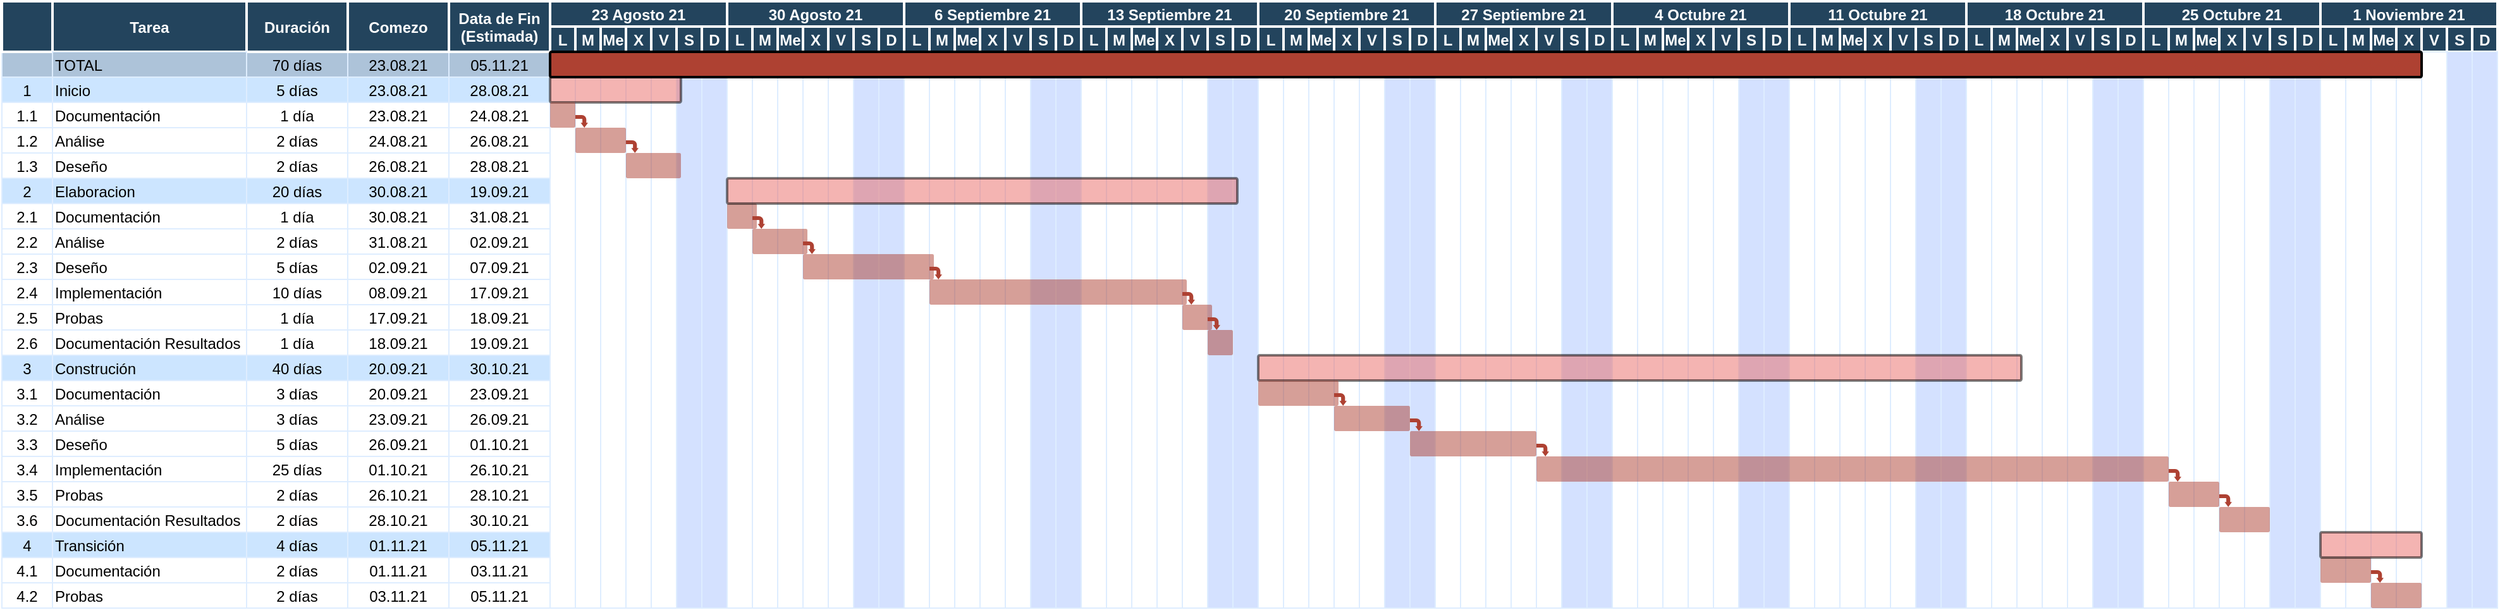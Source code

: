 <mxfile version="16.1.2" type="device"><diagram name="Page-1" id="8378b5f6-a2b2-b727-a746-972ab9d02e00"><mxGraphModel dx="425" dy="548" grid="1" gridSize="10" guides="1" tooltips="1" connect="0" arrows="1" fold="1" page="1" pageScale="1.5" pageWidth="1169" pageHeight="827" background="none" math="0" shadow="0"><root><mxCell id="0"/><mxCell id="1" parent="0"/><mxCell id="cvyB1sH7KgvgC9CZzvTv-471" value="L" style="fillColor=#23445D;strokeColor=#FFFFFF;strokeWidth=2;fontColor=#FFFFFF;fontStyle=1" vertex="1" parent="1"><mxGeometry x="1500.0" y="360.0" width="20" height="20" as="geometry"/></mxCell><mxCell id="cvyB1sH7KgvgC9CZzvTv-472" value="M" style="fillColor=#23445D;strokeColor=#FFFFFF;strokeWidth=2;fontColor=#FFFFFF;fontStyle=1" vertex="1" parent="1"><mxGeometry x="1520.0" y="360.0" width="20" height="20" as="geometry"/></mxCell><mxCell id="cvyB1sH7KgvgC9CZzvTv-473" value="Me" style="fillColor=#23445D;strokeColor=#FFFFFF;strokeWidth=2;fontColor=#FFFFFF;fontStyle=1" vertex="1" parent="1"><mxGeometry x="1540.0" y="360.0" width="20" height="20" as="geometry"/></mxCell><mxCell id="cvyB1sH7KgvgC9CZzvTv-474" value="X" style="fillColor=#23445D;strokeColor=#FFFFFF;strokeWidth=2;fontColor=#FFFFFF;fontStyle=1" vertex="1" parent="1"><mxGeometry x="1560.0" y="360.0" width="20" height="20" as="geometry"/></mxCell><mxCell id="cvyB1sH7KgvgC9CZzvTv-475" value="V" style="fillColor=#23445D;strokeColor=#FFFFFF;strokeWidth=2;fontColor=#FFFFFF;fontStyle=1" vertex="1" parent="1"><mxGeometry x="1580.0" y="360.0" width="20" height="20" as="geometry"/></mxCell><mxCell id="cvyB1sH7KgvgC9CZzvTv-476" value="S" style="fillColor=#23445D;strokeColor=#FFFFFF;strokeWidth=2;fontColor=#FFFFFF;fontStyle=1" vertex="1" parent="1"><mxGeometry x="1600.0" y="360.0" width="20" height="20" as="geometry"/></mxCell><mxCell id="cvyB1sH7KgvgC9CZzvTv-477" value="D" style="fillColor=#23445D;strokeColor=#FFFFFF;strokeWidth=2;fontColor=#FFFFFF;fontStyle=1" vertex="1" parent="1"><mxGeometry x="1620.0" y="360.0" width="20" height="20" as="geometry"/></mxCell><mxCell id="cvyB1sH7KgvgC9CZzvTv-478" value="" style="strokeColor=#DEEDFF" vertex="1" parent="1"><mxGeometry x="1500" y="380" width="20" height="440" as="geometry"/></mxCell><mxCell id="cvyB1sH7KgvgC9CZzvTv-479" value="" style="strokeColor=#DEEDFF" vertex="1" parent="1"><mxGeometry x="1520" y="380" width="20" height="440" as="geometry"/></mxCell><mxCell id="cvyB1sH7KgvgC9CZzvTv-480" value="" style="strokeColor=#DEEDFF" vertex="1" parent="1"><mxGeometry x="1540" y="380" width="20" height="440" as="geometry"/></mxCell><mxCell id="cvyB1sH7KgvgC9CZzvTv-481" value="" style="strokeColor=#DEEDFF" vertex="1" parent="1"><mxGeometry x="1560" y="380" width="20" height="440" as="geometry"/></mxCell><mxCell id="cvyB1sH7KgvgC9CZzvTv-482" value="" style="strokeColor=#DEEDFF" vertex="1" parent="1"><mxGeometry x="1580" y="380" width="20" height="440" as="geometry"/></mxCell><mxCell id="cvyB1sH7KgvgC9CZzvTv-483" value="" style="strokeColor=#DEEDFF;fillColor=#D4E1FF" vertex="1" parent="1"><mxGeometry x="1600" y="380" width="20" height="440" as="geometry"/></mxCell><mxCell id="cvyB1sH7KgvgC9CZzvTv-484" value="" style="strokeColor=#DEEDFF;fillColor=#D4E1FF" vertex="1" parent="1"><mxGeometry x="1620" y="380" width="20" height="440" as="geometry"/></mxCell><mxCell id="cvyB1sH7KgvgC9CZzvTv-485" value="11 Octubre 21" style="fillColor=#23445D;strokeColor=#FFFFFF;strokeWidth=2;fontColor=#FFFFFF;fontStyle=1" vertex="1" parent="1"><mxGeometry x="1500.0" y="340.0" width="140" height="20" as="geometry"/></mxCell><mxCell id="cvyB1sH7KgvgC9CZzvTv-488" value="L" style="fillColor=#23445D;strokeColor=#FFFFFF;strokeWidth=2;fontColor=#FFFFFF;fontStyle=1" vertex="1" parent="1"><mxGeometry x="1640.0" y="360.0" width="20" height="20" as="geometry"/></mxCell><mxCell id="cvyB1sH7KgvgC9CZzvTv-489" value="M" style="fillColor=#23445D;strokeColor=#FFFFFF;strokeWidth=2;fontColor=#FFFFFF;fontStyle=1" vertex="1" parent="1"><mxGeometry x="1660.0" y="360.0" width="20" height="20" as="geometry"/></mxCell><mxCell id="cvyB1sH7KgvgC9CZzvTv-490" value="Me" style="fillColor=#23445D;strokeColor=#FFFFFF;strokeWidth=2;fontColor=#FFFFFF;fontStyle=1" vertex="1" parent="1"><mxGeometry x="1680.0" y="360.0" width="20" height="20" as="geometry"/></mxCell><mxCell id="cvyB1sH7KgvgC9CZzvTv-491" value="X" style="fillColor=#23445D;strokeColor=#FFFFFF;strokeWidth=2;fontColor=#FFFFFF;fontStyle=1" vertex="1" parent="1"><mxGeometry x="1700.0" y="360.0" width="20" height="20" as="geometry"/></mxCell><mxCell id="cvyB1sH7KgvgC9CZzvTv-492" value="V" style="fillColor=#23445D;strokeColor=#FFFFFF;strokeWidth=2;fontColor=#FFFFFF;fontStyle=1" vertex="1" parent="1"><mxGeometry x="1720.0" y="360.0" width="20" height="20" as="geometry"/></mxCell><mxCell id="cvyB1sH7KgvgC9CZzvTv-493" value="S" style="fillColor=#23445D;strokeColor=#FFFFFF;strokeWidth=2;fontColor=#FFFFFF;fontStyle=1" vertex="1" parent="1"><mxGeometry x="1740.0" y="360.0" width="20" height="20" as="geometry"/></mxCell><mxCell id="cvyB1sH7KgvgC9CZzvTv-494" value="D" style="fillColor=#23445D;strokeColor=#FFFFFF;strokeWidth=2;fontColor=#FFFFFF;fontStyle=1" vertex="1" parent="1"><mxGeometry x="1760.0" y="360.0" width="20" height="20" as="geometry"/></mxCell><mxCell id="cvyB1sH7KgvgC9CZzvTv-495" value="" style="strokeColor=#DEEDFF" vertex="1" parent="1"><mxGeometry x="1640" y="380" width="20" height="440" as="geometry"/></mxCell><mxCell id="cvyB1sH7KgvgC9CZzvTv-496" value="" style="strokeColor=#DEEDFF" vertex="1" parent="1"><mxGeometry x="1660" y="380" width="20" height="440" as="geometry"/></mxCell><mxCell id="cvyB1sH7KgvgC9CZzvTv-497" value="" style="strokeColor=#DEEDFF" vertex="1" parent="1"><mxGeometry x="1680" y="380" width="20" height="440" as="geometry"/></mxCell><mxCell id="cvyB1sH7KgvgC9CZzvTv-498" value="" style="strokeColor=#DEEDFF" vertex="1" parent="1"><mxGeometry x="1700" y="380" width="20" height="440" as="geometry"/></mxCell><mxCell id="cvyB1sH7KgvgC9CZzvTv-499" value="" style="strokeColor=#DEEDFF" vertex="1" parent="1"><mxGeometry x="1720" y="380" width="20" height="440" as="geometry"/></mxCell><mxCell id="cvyB1sH7KgvgC9CZzvTv-500" value="" style="strokeColor=#DEEDFF;fillColor=#D4E1FF" vertex="1" parent="1"><mxGeometry x="1740" y="380" width="20" height="440" as="geometry"/></mxCell><mxCell id="cvyB1sH7KgvgC9CZzvTv-501" value="" style="strokeColor=#DEEDFF;fillColor=#D4E1FF" vertex="1" parent="1"><mxGeometry x="1760" y="380" width="20" height="440" as="geometry"/></mxCell><mxCell id="cvyB1sH7KgvgC9CZzvTv-502" value="18 Octubre 21" style="fillColor=#23445D;strokeColor=#FFFFFF;strokeWidth=2;fontColor=#FFFFFF;fontStyle=1" vertex="1" parent="1"><mxGeometry x="1640.0" y="340.0" width="140" height="20" as="geometry"/></mxCell><mxCell id="cvyB1sH7KgvgC9CZzvTv-512" value="L" style="fillColor=#23445D;strokeColor=#FFFFFF;strokeWidth=2;fontColor=#FFFFFF;fontStyle=1" vertex="1" parent="1"><mxGeometry x="1780.0" y="360.0" width="20" height="20" as="geometry"/></mxCell><mxCell id="cvyB1sH7KgvgC9CZzvTv-513" value="M" style="fillColor=#23445D;strokeColor=#FFFFFF;strokeWidth=2;fontColor=#FFFFFF;fontStyle=1" vertex="1" parent="1"><mxGeometry x="1800.0" y="360.0" width="20" height="20" as="geometry"/></mxCell><mxCell id="cvyB1sH7KgvgC9CZzvTv-514" value="Me" style="fillColor=#23445D;strokeColor=#FFFFFF;strokeWidth=2;fontColor=#FFFFFF;fontStyle=1" vertex="1" parent="1"><mxGeometry x="1820.0" y="360.0" width="20" height="20" as="geometry"/></mxCell><mxCell id="cvyB1sH7KgvgC9CZzvTv-515" value="X" style="fillColor=#23445D;strokeColor=#FFFFFF;strokeWidth=2;fontColor=#FFFFFF;fontStyle=1" vertex="1" parent="1"><mxGeometry x="1840.0" y="360.0" width="20" height="20" as="geometry"/></mxCell><mxCell id="cvyB1sH7KgvgC9CZzvTv-516" value="V" style="fillColor=#23445D;strokeColor=#FFFFFF;strokeWidth=2;fontColor=#FFFFFF;fontStyle=1" vertex="1" parent="1"><mxGeometry x="1860.0" y="360.0" width="20" height="20" as="geometry"/></mxCell><mxCell id="cvyB1sH7KgvgC9CZzvTv-517" value="S" style="fillColor=#23445D;strokeColor=#FFFFFF;strokeWidth=2;fontColor=#FFFFFF;fontStyle=1" vertex="1" parent="1"><mxGeometry x="1880.0" y="360.0" width="20" height="20" as="geometry"/></mxCell><mxCell id="cvyB1sH7KgvgC9CZzvTv-518" value="D" style="fillColor=#23445D;strokeColor=#FFFFFF;strokeWidth=2;fontColor=#FFFFFF;fontStyle=1" vertex="1" parent="1"><mxGeometry x="1900.0" y="360.0" width="20" height="20" as="geometry"/></mxCell><mxCell id="cvyB1sH7KgvgC9CZzvTv-519" value="" style="strokeColor=#DEEDFF" vertex="1" parent="1"><mxGeometry x="1780" y="380" width="20" height="440" as="geometry"/></mxCell><mxCell id="cvyB1sH7KgvgC9CZzvTv-520" value="" style="strokeColor=#DEEDFF" vertex="1" parent="1"><mxGeometry x="1800" y="380" width="20" height="440" as="geometry"/></mxCell><mxCell id="cvyB1sH7KgvgC9CZzvTv-521" value="" style="strokeColor=#DEEDFF" vertex="1" parent="1"><mxGeometry x="1820" y="380" width="20" height="440" as="geometry"/></mxCell><mxCell id="cvyB1sH7KgvgC9CZzvTv-522" value="" style="strokeColor=#DEEDFF" vertex="1" parent="1"><mxGeometry x="1840" y="380" width="20" height="440" as="geometry"/></mxCell><mxCell id="cvyB1sH7KgvgC9CZzvTv-523" value="" style="strokeColor=#DEEDFF" vertex="1" parent="1"><mxGeometry x="1860" y="380" width="20" height="440" as="geometry"/></mxCell><mxCell id="cvyB1sH7KgvgC9CZzvTv-524" value="" style="strokeColor=#DEEDFF;fillColor=#D4E1FF" vertex="1" parent="1"><mxGeometry x="1880" y="380" width="20" height="440" as="geometry"/></mxCell><mxCell id="cvyB1sH7KgvgC9CZzvTv-525" value="" style="strokeColor=#DEEDFF;fillColor=#D4E1FF" vertex="1" parent="1"><mxGeometry x="1900" y="380" width="20" height="440" as="geometry"/></mxCell><mxCell id="cvyB1sH7KgvgC9CZzvTv-526" value="25 Octubre 21" style="fillColor=#23445D;strokeColor=#FFFFFF;strokeWidth=2;fontColor=#FFFFFF;fontStyle=1" vertex="1" parent="1"><mxGeometry x="1780.0" y="340.0" width="140" height="20" as="geometry"/></mxCell><mxCell id="cvyB1sH7KgvgC9CZzvTv-528" value="L" style="fillColor=#23445D;strokeColor=#FFFFFF;strokeWidth=2;fontColor=#FFFFFF;fontStyle=1" vertex="1" parent="1"><mxGeometry x="1920.0" y="360.0" width="20" height="20" as="geometry"/></mxCell><mxCell id="cvyB1sH7KgvgC9CZzvTv-529" value="M" style="fillColor=#23445D;strokeColor=#FFFFFF;strokeWidth=2;fontColor=#FFFFFF;fontStyle=1" vertex="1" parent="1"><mxGeometry x="1940.0" y="360.0" width="20" height="20" as="geometry"/></mxCell><mxCell id="cvyB1sH7KgvgC9CZzvTv-530" value="Me" style="fillColor=#23445D;strokeColor=#FFFFFF;strokeWidth=2;fontColor=#FFFFFF;fontStyle=1" vertex="1" parent="1"><mxGeometry x="1960.0" y="360.0" width="20" height="20" as="geometry"/></mxCell><mxCell id="cvyB1sH7KgvgC9CZzvTv-531" value="X" style="fillColor=#23445D;strokeColor=#FFFFFF;strokeWidth=2;fontColor=#FFFFFF;fontStyle=1" vertex="1" parent="1"><mxGeometry x="1980.0" y="360.0" width="20" height="20" as="geometry"/></mxCell><mxCell id="cvyB1sH7KgvgC9CZzvTv-532" value="V" style="fillColor=#23445D;strokeColor=#FFFFFF;strokeWidth=2;fontColor=#FFFFFF;fontStyle=1" vertex="1" parent="1"><mxGeometry x="2000.0" y="360.0" width="20" height="20" as="geometry"/></mxCell><mxCell id="cvyB1sH7KgvgC9CZzvTv-533" value="S" style="fillColor=#23445D;strokeColor=#FFFFFF;strokeWidth=2;fontColor=#FFFFFF;fontStyle=1" vertex="1" parent="1"><mxGeometry x="2020.0" y="360.0" width="20" height="20" as="geometry"/></mxCell><mxCell id="cvyB1sH7KgvgC9CZzvTv-534" value="D" style="fillColor=#23445D;strokeColor=#FFFFFF;strokeWidth=2;fontColor=#FFFFFF;fontStyle=1" vertex="1" parent="1"><mxGeometry x="2040.0" y="360.0" width="20" height="20" as="geometry"/></mxCell><mxCell id="cvyB1sH7KgvgC9CZzvTv-535" value="" style="strokeColor=#DEEDFF" vertex="1" parent="1"><mxGeometry x="1920" y="380" width="20" height="440" as="geometry"/></mxCell><mxCell id="cvyB1sH7KgvgC9CZzvTv-536" value="" style="strokeColor=#DEEDFF" vertex="1" parent="1"><mxGeometry x="1940" y="380" width="20" height="440" as="geometry"/></mxCell><mxCell id="cvyB1sH7KgvgC9CZzvTv-537" value="" style="strokeColor=#DEEDFF" vertex="1" parent="1"><mxGeometry x="1960" y="380" width="20" height="440" as="geometry"/></mxCell><mxCell id="cvyB1sH7KgvgC9CZzvTv-538" value="" style="strokeColor=#DEEDFF" vertex="1" parent="1"><mxGeometry x="1980" y="380" width="20" height="440" as="geometry"/></mxCell><mxCell id="cvyB1sH7KgvgC9CZzvTv-539" value="" style="strokeColor=#DEEDFF" vertex="1" parent="1"><mxGeometry x="2000" y="380" width="20" height="440" as="geometry"/></mxCell><mxCell id="cvyB1sH7KgvgC9CZzvTv-540" value="" style="strokeColor=#DEEDFF;fillColor=#D4E1FF" vertex="1" parent="1"><mxGeometry x="2020" y="380" width="20" height="440" as="geometry"/></mxCell><mxCell id="cvyB1sH7KgvgC9CZzvTv-541" value="" style="strokeColor=#DEEDFF;fillColor=#D4E1FF" vertex="1" parent="1"><mxGeometry x="2040" y="380" width="20" height="440" as="geometry"/></mxCell><mxCell id="cvyB1sH7KgvgC9CZzvTv-542" value="1 Noviembre 21" style="fillColor=#23445D;strokeColor=#FFFFFF;strokeWidth=2;fontColor=#FFFFFF;fontStyle=1" vertex="1" parent="1"><mxGeometry x="1920.0" y="340.0" width="140" height="20" as="geometry"/></mxCell><mxCell id="cvyB1sH7KgvgC9CZzvTv-348" value="L" style="fillColor=#23445D;strokeColor=#FFFFFF;strokeWidth=2;fontColor=#FFFFFF;fontStyle=1" vertex="1" parent="1"><mxGeometry x="1360.0" y="360.0" width="20" height="20" as="geometry"/></mxCell><mxCell id="cvyB1sH7KgvgC9CZzvTv-349" value="M" style="fillColor=#23445D;strokeColor=#FFFFFF;strokeWidth=2;fontColor=#FFFFFF;fontStyle=1" vertex="1" parent="1"><mxGeometry x="1380.0" y="360.0" width="20" height="20" as="geometry"/></mxCell><mxCell id="cvyB1sH7KgvgC9CZzvTv-350" value="Me" style="fillColor=#23445D;strokeColor=#FFFFFF;strokeWidth=2;fontColor=#FFFFFF;fontStyle=1" vertex="1" parent="1"><mxGeometry x="1400.0" y="360.0" width="20" height="20" as="geometry"/></mxCell><mxCell id="cvyB1sH7KgvgC9CZzvTv-351" value="X" style="fillColor=#23445D;strokeColor=#FFFFFF;strokeWidth=2;fontColor=#FFFFFF;fontStyle=1" vertex="1" parent="1"><mxGeometry x="1420.0" y="360.0" width="20" height="20" as="geometry"/></mxCell><mxCell id="cvyB1sH7KgvgC9CZzvTv-352" value="V" style="fillColor=#23445D;strokeColor=#FFFFFF;strokeWidth=2;fontColor=#FFFFFF;fontStyle=1" vertex="1" parent="1"><mxGeometry x="1440.0" y="360.0" width="20" height="20" as="geometry"/></mxCell><mxCell id="cvyB1sH7KgvgC9CZzvTv-353" value="S" style="fillColor=#23445D;strokeColor=#FFFFFF;strokeWidth=2;fontColor=#FFFFFF;fontStyle=1" vertex="1" parent="1"><mxGeometry x="1460.0" y="360.0" width="20" height="20" as="geometry"/></mxCell><mxCell id="cvyB1sH7KgvgC9CZzvTv-354" value="D" style="fillColor=#23445D;strokeColor=#FFFFFF;strokeWidth=2;fontColor=#FFFFFF;fontStyle=1" vertex="1" parent="1"><mxGeometry x="1480.0" y="360.0" width="20" height="20" as="geometry"/></mxCell><mxCell id="cvyB1sH7KgvgC9CZzvTv-334" value="L" style="fillColor=#23445D;strokeColor=#FFFFFF;strokeWidth=2;fontColor=#FFFFFF;fontStyle=1" vertex="1" parent="1"><mxGeometry x="1220.0" y="360.0" width="20" height="20" as="geometry"/></mxCell><mxCell id="cvyB1sH7KgvgC9CZzvTv-335" value="M" style="fillColor=#23445D;strokeColor=#FFFFFF;strokeWidth=2;fontColor=#FFFFFF;fontStyle=1" vertex="1" parent="1"><mxGeometry x="1240.0" y="360.0" width="20" height="20" as="geometry"/></mxCell><mxCell id="cvyB1sH7KgvgC9CZzvTv-336" value="Me" style="fillColor=#23445D;strokeColor=#FFFFFF;strokeWidth=2;fontColor=#FFFFFF;fontStyle=1" vertex="1" parent="1"><mxGeometry x="1260.0" y="360.0" width="20" height="20" as="geometry"/></mxCell><mxCell id="cvyB1sH7KgvgC9CZzvTv-337" value="X" style="fillColor=#23445D;strokeColor=#FFFFFF;strokeWidth=2;fontColor=#FFFFFF;fontStyle=1" vertex="1" parent="1"><mxGeometry x="1280.0" y="360.0" width="20" height="20" as="geometry"/></mxCell><mxCell id="cvyB1sH7KgvgC9CZzvTv-338" value="V" style="fillColor=#23445D;strokeColor=#FFFFFF;strokeWidth=2;fontColor=#FFFFFF;fontStyle=1" vertex="1" parent="1"><mxGeometry x="1300.0" y="360.0" width="20" height="20" as="geometry"/></mxCell><mxCell id="cvyB1sH7KgvgC9CZzvTv-339" value="S" style="fillColor=#23445D;strokeColor=#FFFFFF;strokeWidth=2;fontColor=#FFFFFF;fontStyle=1" vertex="1" parent="1"><mxGeometry x="1320.0" y="360.0" width="20" height="20" as="geometry"/></mxCell><mxCell id="cvyB1sH7KgvgC9CZzvTv-340" value="D" style="fillColor=#23445D;strokeColor=#FFFFFF;strokeWidth=2;fontColor=#FFFFFF;fontStyle=1" vertex="1" parent="1"><mxGeometry x="1340.0" y="360.0" width="20" height="20" as="geometry"/></mxCell><mxCell id="cvyB1sH7KgvgC9CZzvTv-341" value="L" style="fillColor=#23445D;strokeColor=#FFFFFF;strokeWidth=2;fontColor=#FFFFFF;fontStyle=1" vertex="1" parent="1"><mxGeometry x="1080.0" y="360.0" width="20" height="20" as="geometry"/></mxCell><mxCell id="cvyB1sH7KgvgC9CZzvTv-342" value="M" style="fillColor=#23445D;strokeColor=#FFFFFF;strokeWidth=2;fontColor=#FFFFFF;fontStyle=1" vertex="1" parent="1"><mxGeometry x="1100.0" y="360.0" width="20" height="20" as="geometry"/></mxCell><mxCell id="cvyB1sH7KgvgC9CZzvTv-343" value="Me" style="fillColor=#23445D;strokeColor=#FFFFFF;strokeWidth=2;fontColor=#FFFFFF;fontStyle=1" vertex="1" parent="1"><mxGeometry x="1120.0" y="360.0" width="20" height="20" as="geometry"/></mxCell><mxCell id="cvyB1sH7KgvgC9CZzvTv-344" value="X" style="fillColor=#23445D;strokeColor=#FFFFFF;strokeWidth=2;fontColor=#FFFFFF;fontStyle=1" vertex="1" parent="1"><mxGeometry x="1140.0" y="360.0" width="20" height="20" as="geometry"/></mxCell><mxCell id="cvyB1sH7KgvgC9CZzvTv-345" value="V" style="fillColor=#23445D;strokeColor=#FFFFFF;strokeWidth=2;fontColor=#FFFFFF;fontStyle=1" vertex="1" parent="1"><mxGeometry x="1160.0" y="360.0" width="20" height="20" as="geometry"/></mxCell><mxCell id="cvyB1sH7KgvgC9CZzvTv-346" value="S" style="fillColor=#23445D;strokeColor=#FFFFFF;strokeWidth=2;fontColor=#FFFFFF;fontStyle=1" vertex="1" parent="1"><mxGeometry x="1180.0" y="360.0" width="20" height="20" as="geometry"/></mxCell><mxCell id="cvyB1sH7KgvgC9CZzvTv-347" value="D" style="fillColor=#23445D;strokeColor=#FFFFFF;strokeWidth=2;fontColor=#FFFFFF;fontStyle=1" vertex="1" parent="1"><mxGeometry x="1200.0" y="360.0" width="20" height="20" as="geometry"/></mxCell><mxCell id="cvyB1sH7KgvgC9CZzvTv-320" value="L" style="fillColor=#23445D;strokeColor=#FFFFFF;strokeWidth=2;fontColor=#FFFFFF;fontStyle=1" vertex="1" parent="1"><mxGeometry x="940.0" y="360.0" width="20" height="20" as="geometry"/></mxCell><mxCell id="cvyB1sH7KgvgC9CZzvTv-321" value="M" style="fillColor=#23445D;strokeColor=#FFFFFF;strokeWidth=2;fontColor=#FFFFFF;fontStyle=1" vertex="1" parent="1"><mxGeometry x="960.0" y="360.0" width="20" height="20" as="geometry"/></mxCell><mxCell id="cvyB1sH7KgvgC9CZzvTv-322" value="Me" style="fillColor=#23445D;strokeColor=#FFFFFF;strokeWidth=2;fontColor=#FFFFFF;fontStyle=1" vertex="1" parent="1"><mxGeometry x="980.0" y="360.0" width="20" height="20" as="geometry"/></mxCell><mxCell id="cvyB1sH7KgvgC9CZzvTv-323" value="X" style="fillColor=#23445D;strokeColor=#FFFFFF;strokeWidth=2;fontColor=#FFFFFF;fontStyle=1" vertex="1" parent="1"><mxGeometry x="1000.0" y="360.0" width="20" height="20" as="geometry"/></mxCell><mxCell id="cvyB1sH7KgvgC9CZzvTv-324" value="V" style="fillColor=#23445D;strokeColor=#FFFFFF;strokeWidth=2;fontColor=#FFFFFF;fontStyle=1" vertex="1" parent="1"><mxGeometry x="1020.0" y="360.0" width="20" height="20" as="geometry"/></mxCell><mxCell id="cvyB1sH7KgvgC9CZzvTv-325" value="S" style="fillColor=#23445D;strokeColor=#FFFFFF;strokeWidth=2;fontColor=#FFFFFF;fontStyle=1" vertex="1" parent="1"><mxGeometry x="1040.0" y="360.0" width="20" height="20" as="geometry"/></mxCell><mxCell id="cvyB1sH7KgvgC9CZzvTv-326" value="D" style="fillColor=#23445D;strokeColor=#FFFFFF;strokeWidth=2;fontColor=#FFFFFF;fontStyle=1" vertex="1" parent="1"><mxGeometry x="1060.0" y="360.0" width="20" height="20" as="geometry"/></mxCell><mxCell id="cvyB1sH7KgvgC9CZzvTv-327" value="L" style="fillColor=#23445D;strokeColor=#FFFFFF;strokeWidth=2;fontColor=#FFFFFF;fontStyle=1" vertex="1" parent="1"><mxGeometry x="800.0" y="360.0" width="20" height="20" as="geometry"/></mxCell><mxCell id="cvyB1sH7KgvgC9CZzvTv-328" value="M" style="fillColor=#23445D;strokeColor=#FFFFFF;strokeWidth=2;fontColor=#FFFFFF;fontStyle=1" vertex="1" parent="1"><mxGeometry x="820.0" y="360.0" width="20" height="20" as="geometry"/></mxCell><mxCell id="cvyB1sH7KgvgC9CZzvTv-329" value="Me" style="fillColor=#23445D;strokeColor=#FFFFFF;strokeWidth=2;fontColor=#FFFFFF;fontStyle=1" vertex="1" parent="1"><mxGeometry x="840.0" y="360.0" width="20" height="20" as="geometry"/></mxCell><mxCell id="cvyB1sH7KgvgC9CZzvTv-330" value="X" style="fillColor=#23445D;strokeColor=#FFFFFF;strokeWidth=2;fontColor=#FFFFFF;fontStyle=1" vertex="1" parent="1"><mxGeometry x="860.0" y="360.0" width="20" height="20" as="geometry"/></mxCell><mxCell id="cvyB1sH7KgvgC9CZzvTv-331" value="V" style="fillColor=#23445D;strokeColor=#FFFFFF;strokeWidth=2;fontColor=#FFFFFF;fontStyle=1" vertex="1" parent="1"><mxGeometry x="880.0" y="360.0" width="20" height="20" as="geometry"/></mxCell><mxCell id="cvyB1sH7KgvgC9CZzvTv-332" value="S" style="fillColor=#23445D;strokeColor=#FFFFFF;strokeWidth=2;fontColor=#FFFFFF;fontStyle=1" vertex="1" parent="1"><mxGeometry x="900.0" y="360.0" width="20" height="20" as="geometry"/></mxCell><mxCell id="cvyB1sH7KgvgC9CZzvTv-333" value="D" style="fillColor=#23445D;strokeColor=#FFFFFF;strokeWidth=2;fontColor=#FFFFFF;fontStyle=1" vertex="1" parent="1"><mxGeometry x="920.0" y="360.0" width="20" height="20" as="geometry"/></mxCell><mxCell id="cvyB1sH7KgvgC9CZzvTv-278" value="L" style="fillColor=#23445D;strokeColor=#FFFFFF;strokeWidth=2;fontColor=#FFFFFF;fontStyle=1" vertex="1" parent="1"><mxGeometry x="660.0" y="360.0" width="20" height="20" as="geometry"/></mxCell><mxCell id="cvyB1sH7KgvgC9CZzvTv-279" value="M" style="fillColor=#23445D;strokeColor=#FFFFFF;strokeWidth=2;fontColor=#FFFFFF;fontStyle=1" vertex="1" parent="1"><mxGeometry x="680.0" y="360.0" width="20" height="20" as="geometry"/></mxCell><mxCell id="cvyB1sH7KgvgC9CZzvTv-280" value="Me" style="fillColor=#23445D;strokeColor=#FFFFFF;strokeWidth=2;fontColor=#FFFFFF;fontStyle=1" vertex="1" parent="1"><mxGeometry x="700.0" y="360.0" width="20" height="20" as="geometry"/></mxCell><mxCell id="cvyB1sH7KgvgC9CZzvTv-281" value="X" style="fillColor=#23445D;strokeColor=#FFFFFF;strokeWidth=2;fontColor=#FFFFFF;fontStyle=1" vertex="1" parent="1"><mxGeometry x="720.0" y="360.0" width="20" height="20" as="geometry"/></mxCell><mxCell id="cvyB1sH7KgvgC9CZzvTv-282" value="V" style="fillColor=#23445D;strokeColor=#FFFFFF;strokeWidth=2;fontColor=#FFFFFF;fontStyle=1" vertex="1" parent="1"><mxGeometry x="740.0" y="360.0" width="20" height="20" as="geometry"/></mxCell><mxCell id="cvyB1sH7KgvgC9CZzvTv-283" value="S" style="fillColor=#23445D;strokeColor=#FFFFFF;strokeWidth=2;fontColor=#FFFFFF;fontStyle=1" vertex="1" parent="1"><mxGeometry x="760.0" y="360.0" width="20" height="20" as="geometry"/></mxCell><mxCell id="cvyB1sH7KgvgC9CZzvTv-284" value="D" style="fillColor=#23445D;strokeColor=#FFFFFF;strokeWidth=2;fontColor=#FFFFFF;fontStyle=1" vertex="1" parent="1"><mxGeometry x="780.0" y="360.0" width="20" height="20" as="geometry"/></mxCell><mxCell id="63" value="" style="strokeColor=#DEEDFF;fillColor=#ADC3D9" parent="1" vertex="1"><mxGeometry x="86.5" y="380" width="40" height="20" as="geometry"/></mxCell><mxCell id="65" value="70 días" style="strokeColor=#DEEDFF;fillColor=#ADC3D9" parent="1" vertex="1"><mxGeometry x="280.0" y="380" width="80.0" height="20" as="geometry"/></mxCell><mxCell id="66" value="23.08.21" style="strokeColor=#DEEDFF;fillColor=#ADC3D9" parent="1" vertex="1"><mxGeometry x="360.0" y="380" width="80.0" height="20" as="geometry"/></mxCell><mxCell id="67" value="05.11.21" style="strokeColor=#DEEDFF;fillColor=#ADC3D9" parent="1" vertex="1"><mxGeometry x="440.0" y="380.0" width="80.0" height="20" as="geometry"/></mxCell><mxCell id="68" value="" style="strokeColor=#DEEDFF" parent="1" vertex="1"><mxGeometry x="520" y="380" width="20" height="440" as="geometry"/></mxCell><mxCell id="69" value="1" style="strokeColor=#DEEDFF;fillColor=#CCE5FF" parent="1" vertex="1"><mxGeometry x="86.5" y="400.0" width="40" height="20" as="geometry"/></mxCell><mxCell id="70" value="Inicio" style="align=left;strokeColor=#DEEDFF;fillColor=#CCE5FF" parent="1" vertex="1"><mxGeometry x="126.5" y="400" width="153.5" height="20" as="geometry"/></mxCell><mxCell id="71" value="5 días" style="strokeColor=#DEEDFF;fillColor=#CCE5FF" parent="1" vertex="1"><mxGeometry x="280.0" y="400.0" width="80.0" height="20" as="geometry"/></mxCell><mxCell id="72" value="23.08.21" style="strokeColor=#DEEDFF;fillColor=#CCE5FF" parent="1" vertex="1"><mxGeometry x="360.0" y="400.0" width="80.0" height="20" as="geometry"/></mxCell><mxCell id="73" value="28.08.21" style="strokeColor=#DEEDFF;fillColor=#CCE5FF" parent="1" vertex="1"><mxGeometry x="440.0" y="400.0" width="80.0" height="20" as="geometry"/></mxCell><mxCell id="74" value="1.1" style="strokeColor=#DEEDFF" parent="1" vertex="1"><mxGeometry x="86.5" y="420.0" width="40" height="20" as="geometry"/></mxCell><mxCell id="75" value="Documentación" style="align=left;strokeColor=#DEEDFF" parent="1" vertex="1"><mxGeometry x="126.5" y="420" width="153.5" height="20" as="geometry"/></mxCell><mxCell id="76" value="1 día" style="strokeColor=#DEEDFF" parent="1" vertex="1"><mxGeometry x="280.0" y="420.0" width="80.0" height="20" as="geometry"/></mxCell><mxCell id="77" value="23.08.21" style="strokeColor=#DEEDFF" parent="1" vertex="1"><mxGeometry x="360.0" y="420.0" width="80.0" height="20" as="geometry"/></mxCell><mxCell id="78" value="24.08.21" style="strokeColor=#DEEDFF" parent="1" vertex="1"><mxGeometry x="440.0" y="420" width="80.0" height="20" as="geometry"/></mxCell><mxCell id="79" value="1.2" style="strokeColor=#DEEDFF" parent="1" vertex="1"><mxGeometry x="86.5" y="440.0" width="40" height="20" as="geometry"/></mxCell><mxCell id="81" value="2 días" style="strokeColor=#DEEDFF" parent="1" vertex="1"><mxGeometry x="280.0" y="440.0" width="80.0" height="20" as="geometry"/></mxCell><mxCell id="82" value="24.08.21" style="strokeColor=#DEEDFF" parent="1" vertex="1"><mxGeometry x="360.0" y="440.0" width="80.0" height="20" as="geometry"/></mxCell><mxCell id="83" value="26.08.21" style="strokeColor=#DEEDFF" parent="1" vertex="1"><mxGeometry x="440.0" y="440.0" width="80.0" height="20" as="geometry"/></mxCell><mxCell id="84" value="1.3" style="strokeColor=#DEEDFF" parent="1" vertex="1"><mxGeometry x="86.5" y="460.0" width="40" height="20" as="geometry"/></mxCell><mxCell id="86" value="2 días" style="strokeColor=#DEEDFF" parent="1" vertex="1"><mxGeometry x="280.0" y="460.0" width="80.0" height="20" as="geometry"/></mxCell><mxCell id="87" value="26.08.21" style="strokeColor=#DEEDFF" parent="1" vertex="1"><mxGeometry x="360.0" y="460.0" width="80.0" height="20" as="geometry"/></mxCell><mxCell id="88" value="28.08.21" style="strokeColor=#DEEDFF" parent="1" vertex="1"><mxGeometry x="440.0" y="460.0" width="80.0" height="20" as="geometry"/></mxCell><mxCell id="104" value="2" style="strokeColor=#DEEDFF;fillColor=#CCE5FF" parent="1" vertex="1"><mxGeometry x="86.5" y="480.0" width="40" height="20" as="geometry"/></mxCell><mxCell id="106" value="20 días" style="strokeColor=#DEEDFF;fillColor=#CCE5FF" parent="1" vertex="1"><mxGeometry x="280.0" y="480.0" width="80.0" height="20" as="geometry"/></mxCell><mxCell id="107" value="30.08.21" style="strokeColor=#DEEDFF;fillColor=#CCE5FF" parent="1" vertex="1"><mxGeometry x="360.0" y="480.0" width="80.0" height="20" as="geometry"/></mxCell><mxCell id="108" value="19.09.21" style="strokeColor=#DEEDFF;fillColor=#CCE5FF" parent="1" vertex="1"><mxGeometry x="440.0" y="480.0" width="80.0" height="20" as="geometry"/></mxCell><mxCell id="109" value="2.1" style="strokeColor=#DEEDFF" parent="1" vertex="1"><mxGeometry x="86.5" y="500.0" width="40" height="20" as="geometry"/></mxCell><mxCell id="111" value="1 día" style="strokeColor=#DEEDFF" parent="1" vertex="1"><mxGeometry x="280.0" y="500.0" width="80.0" height="20" as="geometry"/></mxCell><mxCell id="112" value="30.08.21" style="strokeColor=#DEEDFF" parent="1" vertex="1"><mxGeometry x="360.0" y="500.0" width="80.0" height="20" as="geometry"/></mxCell><mxCell id="113" value="31.08.21" style="strokeColor=#DEEDFF" parent="1" vertex="1"><mxGeometry x="440.0" y="500.0" width="80.0" height="20" as="geometry"/></mxCell><mxCell id="114" value="2.2" style="strokeColor=#DEEDFF" parent="1" vertex="1"><mxGeometry x="86.5" y="520.0" width="40" height="20" as="geometry"/></mxCell><mxCell id="115" value="Análise" style="align=left;strokeColor=#DEEDFF" parent="1" vertex="1"><mxGeometry x="126.5" y="520" width="153.5" height="20" as="geometry"/></mxCell><mxCell id="116" value="2 días" style="strokeColor=#DEEDFF" parent="1" vertex="1"><mxGeometry x="280.0" y="520.0" width="80.0" height="20" as="geometry"/></mxCell><mxCell id="117" value="31.08.21" style="strokeColor=#DEEDFF" parent="1" vertex="1"><mxGeometry x="360.0" y="520.0" width="80.0" height="20" as="geometry"/></mxCell><mxCell id="118" value="02.09.21" style="strokeColor=#DEEDFF" parent="1" vertex="1"><mxGeometry x="440.0" y="520.0" width="80.0" height="20" as="geometry"/></mxCell><mxCell id="119" value="2.3" style="strokeColor=#DEEDFF" parent="1" vertex="1"><mxGeometry x="86.5" y="540.0" width="40" height="20" as="geometry"/></mxCell><mxCell id="120" value="Deseño" style="align=left;strokeColor=#DEEDFF" parent="1" vertex="1"><mxGeometry x="126.5" y="540" width="153.5" height="20" as="geometry"/></mxCell><mxCell id="121" value="5 días" style="strokeColor=#DEEDFF" parent="1" vertex="1"><mxGeometry x="280.0" y="540.0" width="80.0" height="20" as="geometry"/></mxCell><mxCell id="122" value="02.09.21" style="strokeColor=#DEEDFF" parent="1" vertex="1"><mxGeometry x="360.0" y="540.0" width="80.0" height="20" as="geometry"/></mxCell><mxCell id="123" value="07.09.21" style="strokeColor=#DEEDFF" parent="1" vertex="1"><mxGeometry x="440.0" y="540.0" width="80.0" height="20" as="geometry"/></mxCell><mxCell id="124" value="2.4" style="strokeColor=#DEEDFF" parent="1" vertex="1"><mxGeometry x="86.5" y="560.0" width="40" height="20" as="geometry"/></mxCell><mxCell id="125" value="Implementación" style="align=left;strokeColor=#DEEDFF" parent="1" vertex="1"><mxGeometry x="126.5" y="560" width="153.5" height="20" as="geometry"/></mxCell><mxCell id="126" value="10 días" style="strokeColor=#DEEDFF" parent="1" vertex="1"><mxGeometry x="280.0" y="560.0" width="80.0" height="20" as="geometry"/></mxCell><mxCell id="127" value="08.09.21" style="strokeColor=#DEEDFF" parent="1" vertex="1"><mxGeometry x="360.0" y="560.0" width="80.0" height="20" as="geometry"/></mxCell><mxCell id="128" value="17.09.21" style="strokeColor=#DEEDFF" parent="1" vertex="1"><mxGeometry x="440.0" y="560.0" width="80.0" height="20" as="geometry"/></mxCell><mxCell id="129" value="2.5" style="strokeColor=#DEEDFF" parent="1" vertex="1"><mxGeometry x="86.5" y="580.0" width="40" height="20" as="geometry"/></mxCell><mxCell id="130" value="Probas" style="align=left;strokeColor=#DEEDFF" parent="1" vertex="1"><mxGeometry x="126.5" y="580" width="153.5" height="20" as="geometry"/></mxCell><mxCell id="131" value="1 día" style="strokeColor=#DEEDFF" parent="1" vertex="1"><mxGeometry x="280.0" y="580.0" width="80.0" height="20" as="geometry"/></mxCell><mxCell id="132" value="17.09.21" style="strokeColor=#DEEDFF" parent="1" vertex="1"><mxGeometry x="360.0" y="580.0" width="80.0" height="20" as="geometry"/></mxCell><mxCell id="133" value="18.09.21" style="strokeColor=#DEEDFF" parent="1" vertex="1"><mxGeometry x="440.0" y="580.0" width="80.0" height="20" as="geometry"/></mxCell><mxCell id="134" value="2.6" style="strokeColor=#DEEDFF;fillColor=#FFFFFF" parent="1" vertex="1"><mxGeometry x="86.5" y="600.0" width="40" height="20" as="geometry"/></mxCell><mxCell id="135" value="Documentación Resultados" style="align=left;strokeColor=#DEEDFF;fillColor=#FFFFFF" parent="1" vertex="1"><mxGeometry x="126.5" y="600" width="153.5" height="20" as="geometry"/></mxCell><mxCell id="136" value="1 día" style="strokeColor=#DEEDFF;fillColor=#FFFFFF" parent="1" vertex="1"><mxGeometry x="280.0" y="600.0" width="80.0" height="20" as="geometry"/></mxCell><mxCell id="137" value="18.09.21" style="strokeColor=#DEEDFF;fillColor=#FFFFFF" parent="1" vertex="1"><mxGeometry x="360.0" y="600.0" width="80.0" height="20" as="geometry"/></mxCell><mxCell id="138" value="19.09.21" style="strokeColor=#DEEDFF;fillColor=#FFFFFF" parent="1" vertex="1"><mxGeometry x="440.0" y="600.0" width="80.0" height="20" as="geometry"/></mxCell><mxCell id="139" value="3" style="strokeColor=#DEEDFF;fillColor=#CCE5FF" parent="1" vertex="1"><mxGeometry x="86.5" y="620.0" width="40" height="20" as="geometry"/></mxCell><mxCell id="140" value="Construción" style="align=left;strokeColor=#DEEDFF;fillColor=#CCE5FF" parent="1" vertex="1"><mxGeometry x="126.5" y="620" width="153.5" height="20" as="geometry"/></mxCell><mxCell id="141" value="40 días" style="strokeColor=#DEEDFF;fillColor=#CCE5FF" parent="1" vertex="1"><mxGeometry x="280.0" y="620.0" width="80.0" height="20" as="geometry"/></mxCell><mxCell id="142" value="20.09.21" style="strokeColor=#DEEDFF;fillColor=#CCE5FF" parent="1" vertex="1"><mxGeometry x="360.0" y="620.0" width="80.0" height="20" as="geometry"/></mxCell><mxCell id="143" value="30.10.21" style="strokeColor=#DEEDFF;fillColor=#CCE5FF" parent="1" vertex="1"><mxGeometry x="440.0" y="620.0" width="80.0" height="20" as="geometry"/></mxCell><mxCell id="144" value="3.1" style="strokeColor=#DEEDFF" parent="1" vertex="1"><mxGeometry x="86.5" y="640.0" width="40" height="20" as="geometry"/></mxCell><mxCell id="146" value="3 días" style="strokeColor=#DEEDFF" parent="1" vertex="1"><mxGeometry x="280.0" y="640.0" width="80.0" height="20" as="geometry"/></mxCell><mxCell id="147" value="20.09.21" style="strokeColor=#DEEDFF" parent="1" vertex="1"><mxGeometry x="360.0" y="640.0" width="80.0" height="20" as="geometry"/></mxCell><mxCell id="148" value="23.09.21" style="strokeColor=#DEEDFF" parent="1" vertex="1"><mxGeometry x="440.0" y="640.0" width="80.0" height="20" as="geometry"/></mxCell><mxCell id="149" value="3.2" style="strokeColor=#DEEDFF" parent="1" vertex="1"><mxGeometry x="86.5" y="660.0" width="40" height="20" as="geometry"/></mxCell><mxCell id="151" value="3 días" style="strokeColor=#DEEDFF" parent="1" vertex="1"><mxGeometry x="280.0" y="660.0" width="80.0" height="20" as="geometry"/></mxCell><mxCell id="152" value="23.09.21" style="strokeColor=#DEEDFF" parent="1" vertex="1"><mxGeometry x="360.0" y="660.0" width="80.0" height="20" as="geometry"/></mxCell><mxCell id="153" value="26.09.21" style="strokeColor=#DEEDFF" parent="1" vertex="1"><mxGeometry x="440.0" y="660.0" width="80.0" height="20" as="geometry"/></mxCell><mxCell id="154" value="3.3" style="strokeColor=#DEEDFF" parent="1" vertex="1"><mxGeometry x="86.5" y="680.0" width="40" height="20" as="geometry"/></mxCell><mxCell id="156" value="5 días" style="strokeColor=#DEEDFF" parent="1" vertex="1"><mxGeometry x="280.0" y="680.0" width="80.0" height="20" as="geometry"/></mxCell><mxCell id="157" value="26.09.21" style="strokeColor=#DEEDFF" parent="1" vertex="1"><mxGeometry x="360.0" y="680.0" width="80.0" height="20" as="geometry"/></mxCell><mxCell id="158" value="01.10.21" style="strokeColor=#DEEDFF" parent="1" vertex="1"><mxGeometry x="440.0" y="680.0" width="80.0" height="20" as="geometry"/></mxCell><mxCell id="159" value="3.4" style="strokeColor=#DEEDFF" parent="1" vertex="1"><mxGeometry x="86.5" y="700.0" width="40" height="20" as="geometry"/></mxCell><mxCell id="161" value="25 días" style="strokeColor=#DEEDFF" parent="1" vertex="1"><mxGeometry x="280.0" y="700.0" width="80.0" height="20" as="geometry"/></mxCell><mxCell id="162" value="01.10.21" style="strokeColor=#DEEDFF" parent="1" vertex="1"><mxGeometry x="360.0" y="700.0" width="80.0" height="20" as="geometry"/></mxCell><mxCell id="163" value="26.10.21" style="strokeColor=#DEEDFF" parent="1" vertex="1"><mxGeometry x="440.0" y="700.0" width="80.0" height="20" as="geometry"/></mxCell><mxCell id="164" value="3.5" style="strokeColor=#DEEDFF" parent="1" vertex="1"><mxGeometry x="86.5" y="720.0" width="40" height="20" as="geometry"/></mxCell><mxCell id="166" value="2 días" style="strokeColor=#DEEDFF" parent="1" vertex="1"><mxGeometry x="280.0" y="720.0" width="80.0" height="20" as="geometry"/></mxCell><mxCell id="167" value="26.10.21" style="strokeColor=#DEEDFF" parent="1" vertex="1"><mxGeometry x="360.0" y="720.0" width="80.0" height="20" as="geometry"/></mxCell><mxCell id="168" value="28.10.21" style="strokeColor=#DEEDFF" parent="1" vertex="1"><mxGeometry x="440.0" y="720.0" width="80.0" height="20" as="geometry"/></mxCell><mxCell id="169" value="3.6" style="strokeColor=#DEEDFF" parent="1" vertex="1"><mxGeometry x="86.5" y="740.0" width="40" height="20" as="geometry"/></mxCell><mxCell id="171" value="2 días" style="strokeColor=#DEEDFF" parent="1" vertex="1"><mxGeometry x="280.0" y="740.0" width="80.0" height="20" as="geometry"/></mxCell><mxCell id="172" value="28.10.21" style="strokeColor=#DEEDFF" parent="1" vertex="1"><mxGeometry x="360.0" y="740.0" width="80.0" height="20" as="geometry"/></mxCell><mxCell id="173" value="30.10.21" style="strokeColor=#DEEDFF" parent="1" vertex="1"><mxGeometry x="440.0" y="740.0" width="80.0" height="20" as="geometry"/></mxCell><mxCell id="194" value="" style="strokeColor=#DEEDFF" parent="1" vertex="1"><mxGeometry x="540" y="380" width="20" height="440" as="geometry"/></mxCell><mxCell id="195" value="" style="strokeColor=#DEEDFF" parent="1" vertex="1"><mxGeometry x="560" y="380" width="20" height="440" as="geometry"/></mxCell><mxCell id="196" value="" style="strokeColor=#DEEDFF" parent="1" vertex="1"><mxGeometry x="580" y="380" width="20" height="440" as="geometry"/></mxCell><mxCell id="197" value="" style="strokeColor=#DEEDFF" parent="1" vertex="1"><mxGeometry x="600" y="380" width="20" height="440" as="geometry"/></mxCell><mxCell id="198" value="" style="strokeColor=#DEEDFF;fillColor=#D4E1FF" parent="1" vertex="1"><mxGeometry x="620" y="380" width="20" height="440" as="geometry"/></mxCell><mxCell id="199" value="" style="strokeColor=#DEEDFF;fillColor=#D4E1FF" parent="1" vertex="1"><mxGeometry x="640" y="380" width="20" height="440" as="geometry"/></mxCell><mxCell id="200" value="" style="strokeColor=#DEEDFF" parent="1" vertex="1"><mxGeometry x="660" y="380" width="20" height="440" as="geometry"/></mxCell><mxCell id="201" value="" style="strokeColor=#DEEDFF" parent="1" vertex="1"><mxGeometry x="680" y="380" width="20" height="440" as="geometry"/></mxCell><mxCell id="202" value="" style="strokeColor=#DEEDFF" parent="1" vertex="1"><mxGeometry x="700" y="380" width="20" height="440" as="geometry"/></mxCell><mxCell id="203" value="" style="strokeColor=#DEEDFF" parent="1" vertex="1"><mxGeometry x="720" y="380" width="20" height="440" as="geometry"/></mxCell><mxCell id="204" value="" style="strokeColor=#DEEDFF" parent="1" vertex="1"><mxGeometry x="740" y="380" width="20" height="440" as="geometry"/></mxCell><mxCell id="205" value="" style="strokeColor=#DEEDFF;fillColor=#D4E1FF" parent="1" vertex="1"><mxGeometry x="760" y="380" width="20" height="440" as="geometry"/></mxCell><mxCell id="206" value="" style="strokeColor=#DEEDFF;fillColor=#D4E1FF" parent="1" vertex="1"><mxGeometry x="780" y="380" width="20" height="440" as="geometry"/></mxCell><mxCell id="207" value="" style="strokeColor=#DEEDFF" parent="1" vertex="1"><mxGeometry x="800" y="380" width="20" height="440" as="geometry"/></mxCell><mxCell id="208" value="" style="strokeColor=#DEEDFF" parent="1" vertex="1"><mxGeometry x="820" y="380" width="20" height="440" as="geometry"/></mxCell><mxCell id="209" value="" style="strokeColor=#DEEDFF" parent="1" vertex="1"><mxGeometry x="840" y="380" width="20" height="440" as="geometry"/></mxCell><mxCell id="210" value="" style="strokeColor=#DEEDFF" parent="1" vertex="1"><mxGeometry x="860" y="380" width="20" height="440" as="geometry"/></mxCell><mxCell id="211" value="" style="strokeColor=#DEEDFF" parent="1" vertex="1"><mxGeometry x="880" y="380" width="20" height="440" as="geometry"/></mxCell><mxCell id="212" value="" style="strokeColor=#DEEDFF;fillColor=#D4E1FF" parent="1" vertex="1"><mxGeometry x="900" y="380" width="20" height="440" as="geometry"/></mxCell><mxCell id="213" value="" style="strokeColor=#DEEDFF;fillColor=#D4E1FF" parent="1" vertex="1"><mxGeometry x="920" y="380" width="20" height="440" as="geometry"/></mxCell><mxCell id="214" value="" style="strokeColor=#DEEDFF" parent="1" vertex="1"><mxGeometry x="940" y="380" width="20" height="440" as="geometry"/></mxCell><mxCell id="215" value="" style="strokeColor=#DEEDFF" parent="1" vertex="1"><mxGeometry x="960" y="380" width="20" height="440" as="geometry"/></mxCell><mxCell id="216" value="" style="strokeColor=#DEEDFF" parent="1" vertex="1"><mxGeometry x="980" y="380" width="20" height="440" as="geometry"/></mxCell><mxCell id="217" value="" style="strokeColor=#DEEDFF" parent="1" vertex="1"><mxGeometry x="1000" y="380" width="20" height="440" as="geometry"/></mxCell><mxCell id="218" value="" style="strokeColor=#DEEDFF" parent="1" vertex="1"><mxGeometry x="1020" y="380" width="20" height="440" as="geometry"/></mxCell><mxCell id="219" value="" style="strokeColor=#DEEDFF;fillColor=#D4E1FF" parent="1" vertex="1"><mxGeometry x="1040" y="380" width="20" height="440" as="geometry"/></mxCell><mxCell id="220" value="" style="strokeColor=#DEEDFF;fillColor=#D4E1FF" parent="1" vertex="1"><mxGeometry x="1060" y="380" width="20" height="440" as="geometry"/></mxCell><mxCell id="221" value="" style="strokeColor=#DEEDFF" parent="1" vertex="1"><mxGeometry x="1080" y="380" width="20" height="440" as="geometry"/></mxCell><mxCell id="222" value="" style="strokeColor=#DEEDFF" parent="1" vertex="1"><mxGeometry x="1100" y="380" width="20" height="440" as="geometry"/></mxCell><mxCell id="223" value="" style="strokeColor=#DEEDFF" parent="1" vertex="1"><mxGeometry x="1120" y="380" width="20" height="440" as="geometry"/></mxCell><mxCell id="224" value="" style="strokeColor=#DEEDFF" parent="1" vertex="1"><mxGeometry x="1140" y="380" width="20" height="440" as="geometry"/></mxCell><mxCell id="225" value="" style="strokeColor=#DEEDFF" parent="1" vertex="1"><mxGeometry x="1160" y="380" width="20" height="440" as="geometry"/></mxCell><mxCell id="226" value="" style="strokeColor=#DEEDFF;fillColor=#D4E1FF" parent="1" vertex="1"><mxGeometry x="1180" y="380" width="20" height="440" as="geometry"/></mxCell><mxCell id="227" value="" style="strokeColor=#DEEDFF;fillColor=#D4E1FF" parent="1" vertex="1"><mxGeometry x="1200" y="380" width="20" height="440" as="geometry"/></mxCell><mxCell id="228" value="" style="strokeColor=#DEEDFF" parent="1" vertex="1"><mxGeometry x="1220" y="380" width="20" height="440" as="geometry"/></mxCell><mxCell id="229" value="" style="strokeColor=#DEEDFF" parent="1" vertex="1"><mxGeometry x="1240" y="380" width="20" height="440" as="geometry"/></mxCell><mxCell id="230" value="" style="strokeColor=#DEEDFF" parent="1" vertex="1"><mxGeometry x="1260" y="380" width="20" height="440" as="geometry"/></mxCell><mxCell id="231" value="" style="strokeColor=#DEEDFF" parent="1" vertex="1"><mxGeometry x="1280" y="380" width="20" height="440" as="geometry"/></mxCell><mxCell id="232" value="" style="strokeColor=#DEEDFF" parent="1" vertex="1"><mxGeometry x="1300" y="380" width="20" height="440" as="geometry"/></mxCell><mxCell id="233" value="" style="strokeColor=#DEEDFF;fillColor=#D4E1FF" parent="1" vertex="1"><mxGeometry x="1320" y="380" width="20" height="440" as="geometry"/></mxCell><mxCell id="234" value="" style="strokeColor=#DEEDFF;fillColor=#D4E1FF" parent="1" vertex="1"><mxGeometry x="1340" y="380" width="20" height="440" as="geometry"/></mxCell><mxCell id="235" value="" style="strokeColor=#DEEDFF" parent="1" vertex="1"><mxGeometry x="1360" y="380" width="20" height="440" as="geometry"/></mxCell><mxCell id="236" value="" style="strokeColor=#DEEDFF" parent="1" vertex="1"><mxGeometry x="1380" y="380" width="20" height="440" as="geometry"/></mxCell><mxCell id="237" value="" style="strokeColor=#DEEDFF" parent="1" vertex="1"><mxGeometry x="1400" y="380" width="20" height="440" as="geometry"/></mxCell><mxCell id="238" value="" style="strokeColor=#DEEDFF" parent="1" vertex="1"><mxGeometry x="1420" y="380" width="20" height="440" as="geometry"/></mxCell><mxCell id="239" value="" style="strokeColor=#DEEDFF" parent="1" vertex="1"><mxGeometry x="1440" y="380" width="20" height="440" as="geometry"/></mxCell><mxCell id="240" value="" style="strokeColor=#DEEDFF;fillColor=#D4E1FF" parent="1" vertex="1"><mxGeometry x="1460" y="380" width="20" height="440" as="geometry"/></mxCell><mxCell id="241" value="" style="strokeColor=#DEEDFF;fillColor=#D4E1FF" parent="1" vertex="1"><mxGeometry x="1480" y="380" width="20" height="440" as="geometry"/></mxCell><mxCell id="3" value="" style="fillColor=#23445D;strokeColor=#FFFFFF;strokeWidth=2;fontColor=#FFFFFF;fontStyle=1" parent="1" vertex="1"><mxGeometry x="86.5" y="340" width="40" height="40" as="geometry"/></mxCell><mxCell id="4" value="23 Agosto 21" style="fillColor=#23445D;strokeColor=#FFFFFF;strokeWidth=2;fontColor=#FFFFFF;fontStyle=1" parent="1" vertex="1"><mxGeometry x="520.0" y="340.0" width="140" height="20" as="geometry"/></mxCell><mxCell id="5" value="L" style="fillColor=#23445D;strokeColor=#FFFFFF;strokeWidth=2;fontColor=#FFFFFF;fontStyle=1" parent="1" vertex="1"><mxGeometry x="520.0" y="360.0" width="20" height="20" as="geometry"/></mxCell><mxCell id="6" value="M" style="fillColor=#23445D;strokeColor=#FFFFFF;strokeWidth=2;fontColor=#FFFFFF;fontStyle=1" parent="1" vertex="1"><mxGeometry x="540.0" y="360.0" width="20" height="20" as="geometry"/></mxCell><mxCell id="7" value="Me" style="fillColor=#23445D;strokeColor=#FFFFFF;strokeWidth=2;fontColor=#FFFFFF;fontStyle=1" parent="1" vertex="1"><mxGeometry x="560.0" y="360.0" width="20" height="20" as="geometry"/></mxCell><mxCell id="8" value="X" style="fillColor=#23445D;strokeColor=#FFFFFF;strokeWidth=2;fontColor=#FFFFFF;fontStyle=1" parent="1" vertex="1"><mxGeometry x="580.0" y="360.0" width="20" height="20" as="geometry"/></mxCell><mxCell id="9" value="V" style="fillColor=#23445D;strokeColor=#FFFFFF;strokeWidth=2;fontColor=#FFFFFF;fontStyle=1" parent="1" vertex="1"><mxGeometry x="600.0" y="360.0" width="20" height="20" as="geometry"/></mxCell><mxCell id="10" value="S" style="fillColor=#23445D;strokeColor=#FFFFFF;strokeWidth=2;fontColor=#FFFFFF;fontStyle=1" parent="1" vertex="1"><mxGeometry x="620.0" y="360.0" width="20" height="20" as="geometry"/></mxCell><mxCell id="11" value="D" style="fillColor=#23445D;strokeColor=#FFFFFF;strokeWidth=2;fontColor=#FFFFFF;fontStyle=1" parent="1" vertex="1"><mxGeometry x="640.0" y="360.0" width="20" height="20" as="geometry"/></mxCell><mxCell id="12" value="Duración" style="fillColor=#23445D;strokeColor=#FFFFFF;strokeWidth=2;fontColor=#FFFFFF;fontStyle=1" parent="1" vertex="1"><mxGeometry x="280.0" y="340.0" width="80.0" height="40.0" as="geometry"/></mxCell><mxCell id="13" value="Comezo" style="fillColor=#23445D;strokeColor=#FFFFFF;strokeWidth=2;fontColor=#FFFFFF;fontStyle=1" parent="1" vertex="1"><mxGeometry x="360.0" y="340.0" width="80.0" height="40.0" as="geometry"/></mxCell><mxCell id="14" value="Data de Fin&#10;(Estimada)" style="fillColor=#23445D;strokeColor=#FFFFFF;strokeWidth=2;fontColor=#FFFFFF;fontStyle=1" parent="1" vertex="1"><mxGeometry x="440.0" y="340.0" width="80.0" height="40.0" as="geometry"/></mxCell><mxCell id="15" value="30 Agosto 21" style="fillColor=#23445D;strokeColor=#FFFFFF;strokeWidth=2;fontColor=#FFFFFF;fontStyle=1" parent="1" vertex="1"><mxGeometry x="660.0" y="340.0" width="140" height="20" as="geometry"/></mxCell><mxCell id="23" value="6 Septiembre 21" style="fillColor=#23445D;strokeColor=#FFFFFF;strokeWidth=2;fontColor=#FFFFFF;fontStyle=1" parent="1" vertex="1"><mxGeometry x="800.0" y="340.0" width="140" height="20" as="geometry"/></mxCell><mxCell id="31" value="13 Septiembre 21" style="fillColor=#23445D;strokeColor=#FFFFFF;strokeWidth=2;fontColor=#FFFFFF;fontStyle=1" parent="1" vertex="1"><mxGeometry x="940.0" y="340.0" width="140" height="20" as="geometry"/></mxCell><mxCell id="39" value="20 Septiembre 21" style="fillColor=#23445D;strokeColor=#FFFFFF;strokeWidth=2;fontColor=#FFFFFF;fontStyle=1" parent="1" vertex="1"><mxGeometry x="1080.0" y="340.0" width="140" height="20" as="geometry"/></mxCell><mxCell id="47" value="27 Septiembre 21" style="fillColor=#23445D;strokeColor=#FFFFFF;strokeWidth=2;fontColor=#FFFFFF;fontStyle=1" parent="1" vertex="1"><mxGeometry x="1220.0" y="340" width="140" height="20" as="geometry"/></mxCell><mxCell id="55" value="4 Octubre 21" style="fillColor=#23445D;strokeColor=#FFFFFF;strokeWidth=2;fontColor=#FFFFFF;fontStyle=1" parent="1" vertex="1"><mxGeometry x="1360.0" y="340.0" width="140" height="20" as="geometry"/></mxCell><mxCell id="242" value="" style="shape=mxgraph.flowchart.process;fillColor=#EA6B66;strokeColor=#000000;strokeWidth=2;opacity=50" parent="1" vertex="1"><mxGeometry x="520" y="400" width="103.5" height="20" as="geometry"/></mxCell><mxCell id="243" value="" style="shape=mxgraph.arrows.bent_right_arrow;fillColor=#AE4132;strokeColor=none;strokeWidth=2;direction=south" parent="1" vertex="1"><mxGeometry x="540.0" y="430.0" width="10.0" height="10.0" as="geometry"/></mxCell><mxCell id="244" value="" style="shape=mxgraph.flowchart.process;fillColor=#AE4132;strokeColor=none;strokeWidth=2;opacity=50" parent="1" vertex="1"><mxGeometry x="520.0" y="420.0" width="20.0" height="20.0" as="geometry"/></mxCell><mxCell id="245" value="" style="shape=mxgraph.flowchart.process;fillColor=#AE4132;strokeColor=none;strokeWidth=2;opacity=50" parent="1" vertex="1"><mxGeometry x="540.0" y="440.0" width="40.0" height="20.0" as="geometry"/></mxCell><mxCell id="246" value="" style="shape=mxgraph.flowchart.process;fillColor=#AE4132;strokeColor=none;strokeWidth=2;opacity=50" parent="1" vertex="1"><mxGeometry x="580" y="460" width="43.5" height="20" as="geometry"/></mxCell><mxCell id="249" value="" style="shape=mxgraph.arrows.bent_right_arrow;fillColor=#AE4132;strokeColor=none;strokeWidth=2;direction=south" parent="1" vertex="1"><mxGeometry x="580.0" y="450.0" width="10.0" height="10.0" as="geometry"/></mxCell><mxCell id="254" value="" style="shape=mxgraph.flowchart.process;fillColor=#AE4132;strokeColor=#000000;strokeWidth=2;opacity=100" parent="1" vertex="1"><mxGeometry x="520" y="380" width="1480" height="20" as="geometry"/></mxCell><mxCell id="255" value="" style="shape=mxgraph.flowchart.process;fillColor=#AE4132;strokeColor=none;strokeWidth=2;opacity=50" parent="1" vertex="1"><mxGeometry x="660" y="500" width="23.5" height="20" as="geometry"/></mxCell><mxCell id="256" value="" style="shape=mxgraph.flowchart.process;fillColor=#EA6B66;strokeColor=#000000;strokeWidth=2;opacity=50" parent="1" vertex="1"><mxGeometry x="660" y="480" width="403.5" height="20" as="geometry"/></mxCell><mxCell id="257" value="" style="shape=mxgraph.flowchart.process;fillColor=#AE4132;strokeColor=none;strokeWidth=2;opacity=50" parent="1" vertex="1"><mxGeometry x="680" y="520" width="43.5" height="20" as="geometry"/></mxCell><mxCell id="258" value="" style="shape=mxgraph.flowchart.process;fillColor=#AE4132;strokeColor=none;strokeWidth=2;opacity=50" parent="1" vertex="1"><mxGeometry x="720" y="540" width="103.5" height="20" as="geometry"/></mxCell><mxCell id="259" value="" style="shape=mxgraph.flowchart.process;fillColor=#AE4132;strokeColor=none;strokeWidth=2;opacity=50" parent="1" vertex="1"><mxGeometry x="820" y="560" width="203.5" height="20" as="geometry"/></mxCell><mxCell id="260" value="" style="shape=mxgraph.flowchart.process;fillColor=#AE4132;strokeColor=none;strokeWidth=2;opacity=50" parent="1" vertex="1"><mxGeometry x="1020" y="580" width="23.5" height="20" as="geometry"/></mxCell><mxCell id="261" value="" style="shape=mxgraph.flowchart.process;fillColor=#AE4132;strokeColor=none;strokeWidth=2;opacity=50" parent="1" vertex="1"><mxGeometry x="1040.0" y="600.0" width="20.0" height="20.0" as="geometry"/></mxCell><mxCell id="269" value="" style="shape=mxgraph.arrows.bent_right_arrow;fillColor=#AE4132;strokeColor=none;strokeWidth=2;direction=south" parent="1" vertex="1"><mxGeometry x="680.0" y="510.0" width="10.0" height="10.0" as="geometry"/></mxCell><mxCell id="270" value="" style="shape=mxgraph.arrows.bent_right_arrow;fillColor=#AE4132;strokeColor=none;strokeWidth=2;direction=south" parent="1" vertex="1"><mxGeometry x="720.0" y="530.0" width="10.0" height="10.0" as="geometry"/></mxCell><mxCell id="271" value="" style="shape=mxgraph.arrows.bent_right_arrow;fillColor=#AE4132;strokeColor=none;strokeWidth=2;direction=south" parent="1" vertex="1"><mxGeometry x="820" y="550.0" width="10.0" height="10.0" as="geometry"/></mxCell><mxCell id="272" value="" style="shape=mxgraph.arrows.bent_right_arrow;fillColor=#AE4132;strokeColor=none;strokeWidth=2;direction=south" parent="1" vertex="1"><mxGeometry x="1020" y="570.0" width="10.0" height="10.0" as="geometry"/></mxCell><mxCell id="273" value="" style="shape=mxgraph.arrows.bent_right_arrow;fillColor=#AE4132;strokeColor=none;strokeWidth=2;direction=south" parent="1" vertex="1"><mxGeometry x="1040" y="590.0" width="10.0" height="10.0" as="geometry"/></mxCell><mxCell id="cvyB1sH7KgvgC9CZzvTv-382" value="Documentación" style="align=left;strokeColor=#DEEDFF" vertex="1" parent="1"><mxGeometry x="126.5" y="640" width="153.5" height="20" as="geometry"/></mxCell><mxCell id="cvyB1sH7KgvgC9CZzvTv-383" value="Análise" style="align=left;strokeColor=#DEEDFF" vertex="1" parent="1"><mxGeometry x="126.5" y="660" width="153.5" height="20" as="geometry"/></mxCell><mxCell id="cvyB1sH7KgvgC9CZzvTv-384" value="Deseño" style="align=left;strokeColor=#DEEDFF" vertex="1" parent="1"><mxGeometry x="126.5" y="680" width="153.5" height="20" as="geometry"/></mxCell><mxCell id="cvyB1sH7KgvgC9CZzvTv-385" value="Implementación" style="align=left;strokeColor=#DEEDFF" vertex="1" parent="1"><mxGeometry x="126.5" y="700" width="153.5" height="20" as="geometry"/></mxCell><mxCell id="cvyB1sH7KgvgC9CZzvTv-386" value="Probas" style="align=left;strokeColor=#DEEDFF" vertex="1" parent="1"><mxGeometry x="126.5" y="720" width="153.5" height="20" as="geometry"/></mxCell><mxCell id="cvyB1sH7KgvgC9CZzvTv-387" value="Documentación Resultados" style="align=left;strokeColor=#DEEDFF;fillColor=#FFFFFF" vertex="1" parent="1"><mxGeometry x="126.5" y="740" width="153.5" height="20" as="geometry"/></mxCell><mxCell id="cvyB1sH7KgvgC9CZzvTv-424" value="Transición" style="align=left;strokeColor=#DEEDFF;fillColor=#CCE5FF" vertex="1" parent="1"><mxGeometry x="126.5" y="760" width="153.5" height="20" as="geometry"/></mxCell><mxCell id="cvyB1sH7KgvgC9CZzvTv-425" value="4 días" style="strokeColor=#DEEDFF;fillColor=#CCE5FF" vertex="1" parent="1"><mxGeometry x="280.0" y="760.0" width="80.0" height="20" as="geometry"/></mxCell><mxCell id="cvyB1sH7KgvgC9CZzvTv-426" value="01.11.21" style="strokeColor=#DEEDFF;fillColor=#CCE5FF" vertex="1" parent="1"><mxGeometry x="360.0" y="760.0" width="80.0" height="20" as="geometry"/></mxCell><mxCell id="cvyB1sH7KgvgC9CZzvTv-427" value="05.11.21" style="strokeColor=#DEEDFF;fillColor=#CCE5FF" vertex="1" parent="1"><mxGeometry x="440.0" y="760.0" width="80.0" height="20" as="geometry"/></mxCell><mxCell id="cvyB1sH7KgvgC9CZzvTv-428" value="2 días" style="strokeColor=#DEEDFF" vertex="1" parent="1"><mxGeometry x="280.0" y="780.0" width="80.0" height="20" as="geometry"/></mxCell><mxCell id="cvyB1sH7KgvgC9CZzvTv-429" value="01.11.21" style="strokeColor=#DEEDFF" vertex="1" parent="1"><mxGeometry x="360.0" y="780.0" width="80.0" height="20" as="geometry"/></mxCell><mxCell id="cvyB1sH7KgvgC9CZzvTv-430" value="03.11.21" style="strokeColor=#DEEDFF" vertex="1" parent="1"><mxGeometry x="440.0" y="780.0" width="80.0" height="20" as="geometry"/></mxCell><mxCell id="cvyB1sH7KgvgC9CZzvTv-440" value="2 días" style="strokeColor=#DEEDFF" vertex="1" parent="1"><mxGeometry x="280.0" y="800.0" width="80.0" height="20" as="geometry"/></mxCell><mxCell id="cvyB1sH7KgvgC9CZzvTv-441" value="03.11.21" style="strokeColor=#DEEDFF" vertex="1" parent="1"><mxGeometry x="360.0" y="800.0" width="80.0" height="20" as="geometry"/></mxCell><mxCell id="cvyB1sH7KgvgC9CZzvTv-442" value="05.11.21" style="strokeColor=#DEEDFF" vertex="1" parent="1"><mxGeometry x="440.0" y="800.0" width="80.0" height="20" as="geometry"/></mxCell><mxCell id="cvyB1sH7KgvgC9CZzvTv-446" value="Documentación" style="align=left;strokeColor=#DEEDFF" vertex="1" parent="1"><mxGeometry x="126.5" y="780" width="153.5" height="20" as="geometry"/></mxCell><mxCell id="cvyB1sH7KgvgC9CZzvTv-450" value="Probas" style="align=left;strokeColor=#DEEDFF" vertex="1" parent="1"><mxGeometry x="126.5" y="800" width="153.5" height="20" as="geometry"/></mxCell><mxCell id="cvyB1sH7KgvgC9CZzvTv-452" value="4" style="strokeColor=#DEEDFF;fillColor=#CCE5FF" vertex="1" parent="1"><mxGeometry x="86.5" y="760.0" width="40" height="20" as="geometry"/></mxCell><mxCell id="cvyB1sH7KgvgC9CZzvTv-453" value="4.1" style="strokeColor=#DEEDFF" vertex="1" parent="1"><mxGeometry x="86.5" y="780.0" width="40" height="20" as="geometry"/></mxCell><mxCell id="cvyB1sH7KgvgC9CZzvTv-457" value="4.2" style="strokeColor=#DEEDFF" vertex="1" parent="1"><mxGeometry x="86.5" y="800.0" width="40" height="20" as="geometry"/></mxCell><mxCell id="268" value="" style="shape=mxgraph.flowchart.process;fillColor=#EA6B66;strokeColor=#000000;strokeWidth=2;opacity=50" parent="1" vertex="1"><mxGeometry x="1080" y="620" width="603.5" height="20" as="geometry"/></mxCell><mxCell id="cvyB1sH7KgvgC9CZzvTv-506" value="" style="shape=mxgraph.flowchart.process;fillColor=#AE4132;strokeColor=none;strokeWidth=2;opacity=50" vertex="1" parent="1"><mxGeometry x="1080" y="640" width="63.5" height="20" as="geometry"/></mxCell><mxCell id="cvyB1sH7KgvgC9CZzvTv-507" value="" style="shape=mxgraph.flowchart.process;fillColor=#AE4132;strokeColor=none;strokeWidth=2;opacity=50" vertex="1" parent="1"><mxGeometry x="1140" y="660" width="60" height="20" as="geometry"/></mxCell><mxCell id="cvyB1sH7KgvgC9CZzvTv-508" value="" style="shape=mxgraph.arrows.bent_right_arrow;fillColor=#AE4132;strokeColor=none;strokeWidth=2;direction=south" vertex="1" parent="1"><mxGeometry x="1140" y="650.0" width="10.0" height="10.0" as="geometry"/></mxCell><mxCell id="cvyB1sH7KgvgC9CZzvTv-509" value="" style="shape=mxgraph.arrows.bent_right_arrow;fillColor=#AE4132;strokeColor=none;strokeWidth=2;direction=south" vertex="1" parent="1"><mxGeometry x="1200" y="670.0" width="10.0" height="10.0" as="geometry"/></mxCell><mxCell id="cvyB1sH7KgvgC9CZzvTv-579" value="Tarea" style="fillColor=#23445D;strokeColor=#FFFFFF;strokeWidth=2;fontColor=#FFFFFF;fontStyle=1" vertex="1" parent="1"><mxGeometry x="126.5" y="340" width="153.5" height="40" as="geometry"/></mxCell><mxCell id="cvyB1sH7KgvgC9CZzvTv-580" value="TOTAL" style="align=left;strokeColor=#DEEDFF;fillColor=#ADC3D9" vertex="1" parent="1"><mxGeometry x="126.5" y="380" width="153.5" height="20" as="geometry"/></mxCell><mxCell id="cvyB1sH7KgvgC9CZzvTv-583" value="Análise" style="align=left;strokeColor=#DEEDFF" vertex="1" parent="1"><mxGeometry x="126.5" y="440" width="153.5" height="20" as="geometry"/></mxCell><mxCell id="cvyB1sH7KgvgC9CZzvTv-584" value="Deseño" style="align=left;strokeColor=#DEEDFF" vertex="1" parent="1"><mxGeometry x="126.5" y="460" width="153.5" height="20" as="geometry"/></mxCell><mxCell id="cvyB1sH7KgvgC9CZzvTv-585" value="Elaboracion" style="align=left;strokeColor=#DEEDFF;fillColor=#CCE5FF" vertex="1" parent="1"><mxGeometry x="126.5" y="480" width="153.5" height="20" as="geometry"/></mxCell><mxCell id="cvyB1sH7KgvgC9CZzvTv-586" value="Documentación" style="align=left;strokeColor=#DEEDFF" vertex="1" parent="1"><mxGeometry x="126.5" y="500" width="153.5" height="20" as="geometry"/></mxCell><mxCell id="cvyB1sH7KgvgC9CZzvTv-587" value="" style="shape=mxgraph.flowchart.process;fillColor=#AE4132;strokeColor=none;strokeWidth=2;opacity=50" vertex="1" parent="1"><mxGeometry x="1200" y="680" width="100" height="20" as="geometry"/></mxCell><mxCell id="cvyB1sH7KgvgC9CZzvTv-588" value="" style="shape=mxgraph.flowchart.process;fillColor=#AE4132;strokeColor=none;strokeWidth=2;opacity=50" vertex="1" parent="1"><mxGeometry x="1300" y="700" width="500" height="20" as="geometry"/></mxCell><mxCell id="cvyB1sH7KgvgC9CZzvTv-589" value="" style="shape=mxgraph.flowchart.process;fillColor=#AE4132;strokeColor=none;strokeWidth=2;opacity=50" vertex="1" parent="1"><mxGeometry x="1800" y="720" width="40" height="20" as="geometry"/></mxCell><mxCell id="cvyB1sH7KgvgC9CZzvTv-590" value="" style="shape=mxgraph.flowchart.process;fillColor=#AE4132;strokeColor=none;strokeWidth=2;opacity=50" vertex="1" parent="1"><mxGeometry x="1840" y="740" width="40" height="20" as="geometry"/></mxCell><mxCell id="cvyB1sH7KgvgC9CZzvTv-591" value="" style="shape=mxgraph.flowchart.process;fillColor=#AE4132;strokeColor=none;strokeWidth=2;opacity=50" vertex="1" parent="1"><mxGeometry x="1920" y="780" width="40" height="20" as="geometry"/></mxCell><mxCell id="cvyB1sH7KgvgC9CZzvTv-592" value="" style="shape=mxgraph.flowchart.process;fillColor=#AE4132;strokeColor=none;strokeWidth=2;opacity=50" vertex="1" parent="1"><mxGeometry x="1960" y="800" width="40" height="20" as="geometry"/></mxCell><mxCell id="cvyB1sH7KgvgC9CZzvTv-505" value="" style="shape=mxgraph.flowchart.process;fillColor=#EA6B66;strokeColor=#000000;strokeWidth=2;opacity=50" vertex="1" parent="1"><mxGeometry x="1920" y="760" width="80" height="20" as="geometry"/></mxCell><mxCell id="cvyB1sH7KgvgC9CZzvTv-593" value="" style="shape=mxgraph.arrows.bent_right_arrow;fillColor=#AE4132;strokeColor=none;strokeWidth=2;direction=south" vertex="1" parent="1"><mxGeometry x="1300" y="690.0" width="10.0" height="10.0" as="geometry"/></mxCell><mxCell id="cvyB1sH7KgvgC9CZzvTv-594" value="" style="shape=mxgraph.arrows.bent_right_arrow;fillColor=#AE4132;strokeColor=none;strokeWidth=2;direction=south" vertex="1" parent="1"><mxGeometry x="1800" y="710.0" width="10.0" height="10.0" as="geometry"/></mxCell><mxCell id="cvyB1sH7KgvgC9CZzvTv-595" value="" style="shape=mxgraph.arrows.bent_right_arrow;fillColor=#AE4132;strokeColor=none;strokeWidth=2;direction=south" vertex="1" parent="1"><mxGeometry x="1840" y="730.0" width="10.0" height="10.0" as="geometry"/></mxCell><mxCell id="cvyB1sH7KgvgC9CZzvTv-596" value="" style="shape=mxgraph.arrows.bent_right_arrow;fillColor=#AE4132;strokeColor=none;strokeWidth=2;direction=south" vertex="1" parent="1"><mxGeometry x="1960" y="790.0" width="10.0" height="10.0" as="geometry"/></mxCell></root></mxGraphModel></diagram></mxfile>